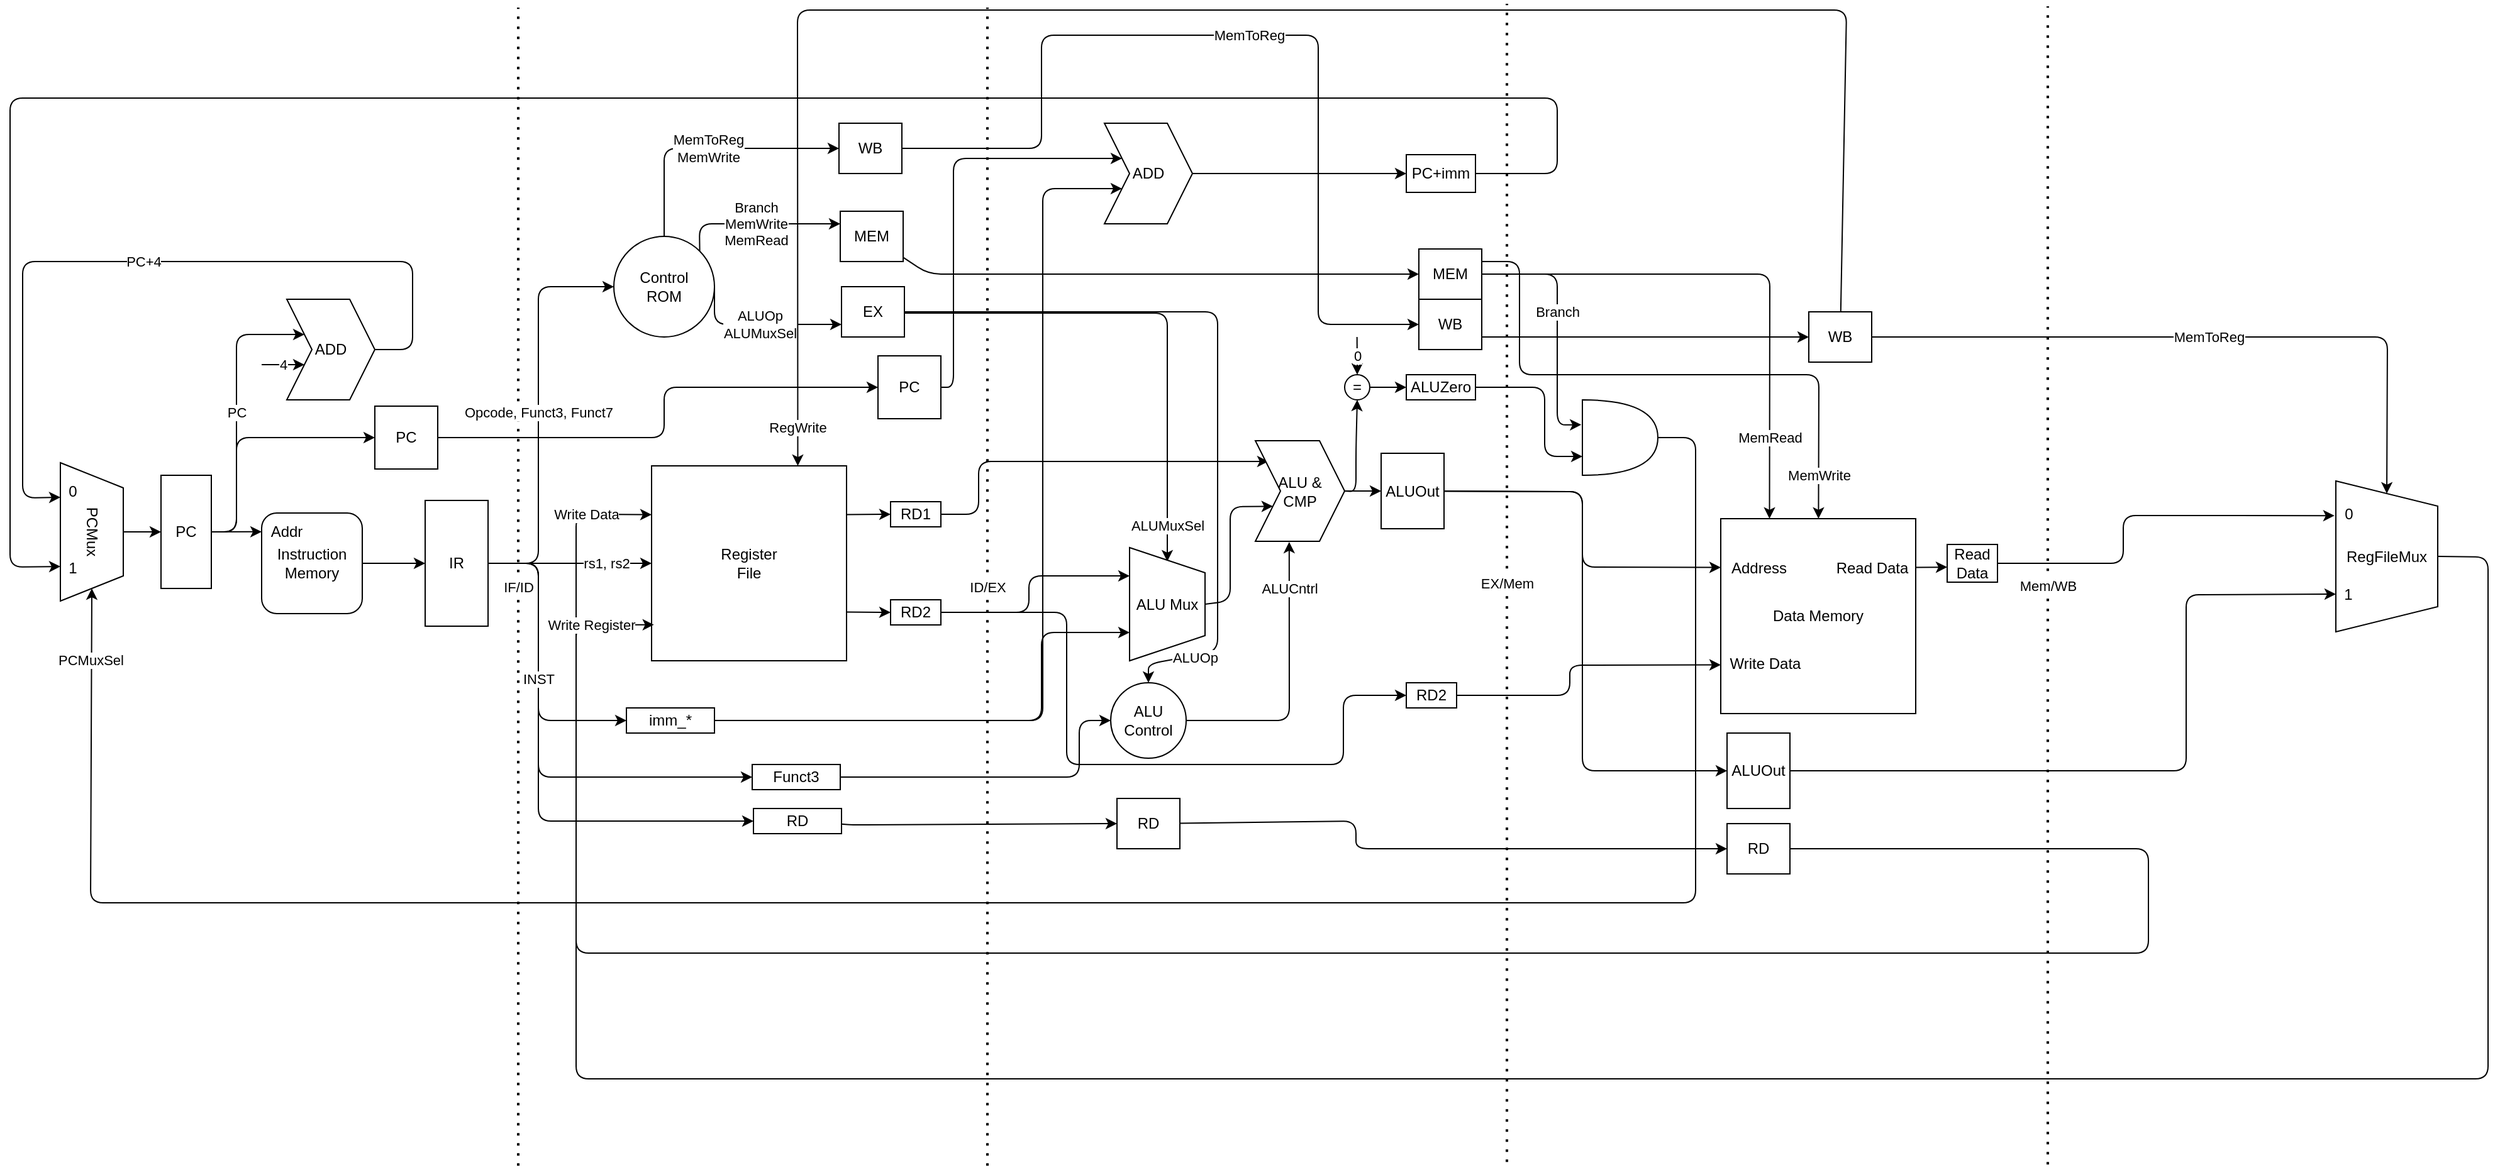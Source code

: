 <mxfile>
    <diagram id="iaj4QGRVj-I3Li7T95gz" name="Page-1">
        <mxGraphModel dx="892" dy="579" grid="1" gridSize="10" guides="1" tooltips="1" connect="1" arrows="1" fold="1" page="1" pageScale="1" pageWidth="2400" pageHeight="1200" math="0" shadow="0">
            <root>
                <mxCell id="0"/>
                <mxCell id="1" parent="0"/>
                <mxCell id="38" style="edgeStyle=none;html=1;exitX=1;exitY=0.5;exitDx=0;exitDy=0;entryX=0.5;entryY=1;entryDx=0;entryDy=0;" parent="1" source="2" target="37" edge="1">
                    <mxGeometry relative="1" as="geometry"/>
                </mxCell>
                <mxCell id="2" value="Instruction Memory" style="rounded=1;whiteSpace=wrap;html=1;" parent="1" vertex="1">
                    <mxGeometry x="400" y="545" width="80" height="80" as="geometry"/>
                </mxCell>
                <mxCell id="5" value="IF/ID" style="endArrow=none;dashed=1;html=1;dashPattern=1 3;strokeWidth=2;" parent="1" edge="1">
                    <mxGeometry width="50" height="50" relative="1" as="geometry">
                        <mxPoint x="604" y="1064.081" as="sourcePoint"/>
                        <mxPoint x="604" y="143" as="targetPoint"/>
                    </mxGeometry>
                </mxCell>
                <mxCell id="19" style="edgeStyle=none;html=1;exitX=0.5;exitY=0;exitDx=0;exitDy=0;" parent="1" source="14" target="18" edge="1">
                    <mxGeometry relative="1" as="geometry"/>
                </mxCell>
                <mxCell id="14" value="PCMux" style="shape=trapezoid;perimeter=trapezoidPerimeter;whiteSpace=wrap;html=1;fixedSize=1;rotation=90;" parent="1" vertex="1">
                    <mxGeometry x="210" y="535" width="110" height="50" as="geometry"/>
                </mxCell>
                <mxCell id="36" style="edgeStyle=none;html=1;exitX=1;exitY=0.5;exitDx=0;exitDy=0;entryX=0.167;entryY=0.497;entryDx=0;entryDy=0;entryPerimeter=0;" parent="1" source="18" target="30" edge="1">
                    <mxGeometry relative="1" as="geometry"/>
                </mxCell>
                <mxCell id="124" value="PC" style="edgeStyle=none;html=1;entryX=0;entryY=0.25;entryDx=0;entryDy=0;" parent="1" source="18" target="21" edge="1">
                    <mxGeometry relative="1" as="geometry">
                        <mxPoint x="380" y="395" as="targetPoint"/>
                        <Array as="points">
                            <mxPoint x="380" y="560"/>
                            <mxPoint x="380" y="403"/>
                        </Array>
                    </mxGeometry>
                </mxCell>
                <mxCell id="195" style="edgeStyle=none;html=1;entryX=0;entryY=0.5;entryDx=0;entryDy=0;" parent="1" source="18" target="196" edge="1">
                    <mxGeometry relative="1" as="geometry">
                        <mxPoint x="670" y="485" as="targetPoint"/>
                        <Array as="points">
                            <mxPoint x="380" y="560"/>
                            <mxPoint x="380" y="485"/>
                        </Array>
                    </mxGeometry>
                </mxCell>
                <mxCell id="18" value="PC" style="rounded=0;whiteSpace=wrap;html=1;" parent="1" vertex="1">
                    <mxGeometry x="320" y="515" width="40" height="90" as="geometry"/>
                </mxCell>
                <mxCell id="26" value="4" style="edgeStyle=none;html=1;entryX=0;entryY=0.75;entryDx=0;entryDy=0;" parent="1" target="21" edge="1">
                    <mxGeometry relative="1" as="geometry">
                        <mxPoint x="400" y="427" as="sourcePoint"/>
                    </mxGeometry>
                </mxCell>
                <mxCell id="27" value="PC+4" style="edgeStyle=none;html=1;entryX=0.25;entryY=1;entryDx=0;entryDy=0;" parent="1" source="21" target="14" edge="1">
                    <mxGeometry relative="1" as="geometry">
                        <mxPoint x="210" y="545" as="targetPoint"/>
                        <Array as="points">
                            <mxPoint x="520" y="415"/>
                            <mxPoint x="520" y="345"/>
                            <mxPoint x="210" y="345"/>
                            <mxPoint x="210" y="533"/>
                        </Array>
                    </mxGeometry>
                </mxCell>
                <mxCell id="21" value="ADD" style="shape=step;perimeter=stepPerimeter;whiteSpace=wrap;html=1;fixedSize=1;" parent="1" vertex="1">
                    <mxGeometry x="420" y="375" width="70" height="80" as="geometry"/>
                </mxCell>
                <mxCell id="28" value="0" style="text;html=1;strokeColor=none;fillColor=none;align=center;verticalAlign=middle;whiteSpace=wrap;rounded=0;" parent="1" vertex="1">
                    <mxGeometry x="240" y="520" width="20" height="15" as="geometry"/>
                </mxCell>
                <mxCell id="29" value="1" style="text;html=1;strokeColor=none;fillColor=none;align=center;verticalAlign=middle;whiteSpace=wrap;rounded=0;" parent="1" vertex="1">
                    <mxGeometry x="240" y="581" width="20" height="15" as="geometry"/>
                </mxCell>
                <mxCell id="30" value="Addr" style="text;html=1;strokeColor=none;fillColor=none;align=center;verticalAlign=middle;whiteSpace=wrap;rounded=0;" parent="1" vertex="1">
                    <mxGeometry x="390" y="545" width="60" height="30" as="geometry"/>
                </mxCell>
                <mxCell id="43" value="Opcode, Funct3, Funct7" style="edgeStyle=none;html=1;exitX=0.5;exitY=0;exitDx=0;exitDy=0;entryX=0;entryY=0.5;entryDx=0;entryDy=0;" parent="1" source="37" target="42" edge="1">
                    <mxGeometry relative="1" as="geometry">
                        <Array as="points">
                            <mxPoint x="620" y="585"/>
                            <mxPoint x="620" y="365"/>
                        </Array>
                    </mxGeometry>
                </mxCell>
                <mxCell id="45" style="edgeStyle=none;html=1;entryX=0;entryY=0.5;entryDx=0;entryDy=0;" parent="1" source="37" target="41" edge="1">
                    <mxGeometry relative="1" as="geometry"/>
                </mxCell>
                <mxCell id="49" value="rs1, rs2" style="edgeLabel;html=1;align=center;verticalAlign=middle;resizable=0;points=[];" parent="45" vertex="1" connectable="0">
                    <mxGeometry x="0.126" relative="1" as="geometry">
                        <mxPoint x="21" as="offset"/>
                    </mxGeometry>
                </mxCell>
                <mxCell id="82" style="edgeStyle=none;html=1;exitX=0.5;exitY=0;exitDx=0;exitDy=0;entryX=0;entryY=0.5;entryDx=0;entryDy=0;" parent="1" source="37" target="70" edge="1">
                    <mxGeometry relative="1" as="geometry">
                        <Array as="points">
                            <mxPoint x="620" y="585"/>
                            <mxPoint x="620" y="710"/>
                        </Array>
                        <mxPoint x="710.0" y="710" as="targetPoint"/>
                    </mxGeometry>
                </mxCell>
                <mxCell id="37" value="IR" style="rounded=0;whiteSpace=wrap;html=1;direction=south;" parent="1" vertex="1">
                    <mxGeometry x="530" y="535" width="50" height="100" as="geometry"/>
                </mxCell>
                <mxCell id="41" value="Register&lt;br&gt;File" style="whiteSpace=wrap;html=1;aspect=fixed;" parent="1" vertex="1">
                    <mxGeometry x="710" y="507.5" width="155" height="155" as="geometry"/>
                </mxCell>
                <mxCell id="56" value="MemToReg&lt;br&gt;MemWrite" style="edgeStyle=none;html=1;exitX=0.5;exitY=0;exitDx=0;exitDy=0;entryX=0;entryY=0.5;entryDx=0;entryDy=0;" parent="1" source="42" target="44" edge="1">
                    <mxGeometry relative="1" as="geometry">
                        <Array as="points">
                            <mxPoint x="720" y="255"/>
                        </Array>
                    </mxGeometry>
                </mxCell>
                <mxCell id="57" value="Branch&lt;br&gt;MemWrite&lt;br&gt;MemRead" style="edgeStyle=none;html=1;exitX=1;exitY=0;exitDx=0;exitDy=0;entryX=0;entryY=0.25;entryDx=0;entryDy=0;" parent="1" source="42" target="46" edge="1">
                    <mxGeometry relative="1" as="geometry">
                        <Array as="points">
                            <mxPoint x="748" y="315"/>
                        </Array>
                    </mxGeometry>
                </mxCell>
                <mxCell id="58" value="ALUOp&lt;br&gt;ALUMuxSel" style="edgeStyle=none;html=1;exitX=1;exitY=0.5;exitDx=0;exitDy=0;entryX=0;entryY=0.75;entryDx=0;entryDy=0;" parent="1" source="42" target="47" edge="1">
                    <mxGeometry relative="1" as="geometry">
                        <Array as="points">
                            <mxPoint x="760" y="395"/>
                        </Array>
                    </mxGeometry>
                </mxCell>
                <mxCell id="42" value="Control&lt;br&gt;ROM" style="ellipse;whiteSpace=wrap;html=1;aspect=fixed;" parent="1" vertex="1">
                    <mxGeometry x="680" y="325" width="80" height="80" as="geometry"/>
                </mxCell>
                <mxCell id="150" value="MemToReg" style="edgeStyle=none;html=1;exitX=1;exitY=0.5;exitDx=0;exitDy=0;entryX=0;entryY=0.5;entryDx=0;entryDy=0;" parent="1" source="44" target="145" edge="1">
                    <mxGeometry relative="1" as="geometry">
                        <Array as="points">
                            <mxPoint x="1020" y="255"/>
                            <mxPoint x="1020" y="165"/>
                            <mxPoint x="1240" y="165"/>
                            <mxPoint x="1240" y="395"/>
                        </Array>
                    </mxGeometry>
                </mxCell>
                <mxCell id="44" value="WB" style="rounded=0;whiteSpace=wrap;html=1;" parent="1" vertex="1">
                    <mxGeometry x="859" y="235" width="50" height="40" as="geometry"/>
                </mxCell>
                <mxCell id="149" style="edgeStyle=none;html=1;entryX=0;entryY=0.5;entryDx=0;entryDy=0;" parent="1" source="46" target="146" edge="1">
                    <mxGeometry relative="1" as="geometry">
                        <Array as="points">
                            <mxPoint x="930" y="355"/>
                        </Array>
                    </mxGeometry>
                </mxCell>
                <mxCell id="46" value="MEM" style="rounded=0;whiteSpace=wrap;html=1;" parent="1" vertex="1">
                    <mxGeometry x="860" y="305" width="50" height="40" as="geometry"/>
                </mxCell>
                <mxCell id="112" style="edgeStyle=none;html=1;entryX=0.5;entryY=0;entryDx=0;entryDy=0;" parent="1" source="47" target="93" edge="1">
                    <mxGeometry relative="1" as="geometry">
                        <mxPoint x="1160" y="755" as="targetPoint"/>
                        <Array as="points">
                            <mxPoint x="1160" y="385"/>
                            <mxPoint x="1160" y="655"/>
                            <mxPoint x="1105" y="665"/>
                        </Array>
                    </mxGeometry>
                </mxCell>
                <mxCell id="113" value="ALUOp" style="edgeLabel;html=1;align=center;verticalAlign=middle;resizable=0;points=[];" parent="112" vertex="1" connectable="0">
                    <mxGeometry x="0.813" y="2" relative="1" as="geometry">
                        <mxPoint x="-3" as="offset"/>
                    </mxGeometry>
                </mxCell>
                <mxCell id="115" value="ALUMuxSel" style="edgeStyle=none;html=1;exitX=1;exitY=0.5;exitDx=0;exitDy=0;entryX=0;entryY=0.5;entryDx=0;entryDy=0;" parent="1" edge="1">
                    <mxGeometry x="0.86" relative="1" as="geometry">
                        <Array as="points">
                            <mxPoint x="1120" y="386"/>
                        </Array>
                        <mxPoint as="offset"/>
                        <mxPoint x="911" y="386" as="sourcePoint"/>
                        <mxPoint x="1120" y="583.5" as="targetPoint"/>
                    </mxGeometry>
                </mxCell>
                <mxCell id="47" value="EX" style="rounded=0;whiteSpace=wrap;html=1;" parent="1" vertex="1">
                    <mxGeometry x="861" y="365" width="50" height="40" as="geometry"/>
                </mxCell>
                <mxCell id="101" style="edgeStyle=none;html=1;exitX=1;exitY=0.5;exitDx=0;exitDy=0;entryX=0.147;entryY=0.206;entryDx=0;entryDy=0;entryPerimeter=0;" parent="1" source="53" target="84" edge="1">
                    <mxGeometry relative="1" as="geometry">
                        <Array as="points">
                            <mxPoint x="970" y="546"/>
                            <mxPoint x="970" y="504"/>
                        </Array>
                    </mxGeometry>
                </mxCell>
                <mxCell id="53" value="RD1" style="rounded=0;whiteSpace=wrap;html=1;" parent="1" vertex="1">
                    <mxGeometry x="900" y="536" width="40" height="20" as="geometry"/>
                </mxCell>
                <mxCell id="107" style="edgeStyle=none;html=1;exitX=1;exitY=0.5;exitDx=0;exitDy=0;entryX=0.25;entryY=1;entryDx=0;entryDy=0;" parent="1" source="59" target="86" edge="1">
                    <mxGeometry relative="1" as="geometry">
                        <Array as="points">
                            <mxPoint x="970" y="624"/>
                            <mxPoint x="1010" y="624"/>
                            <mxPoint x="1010" y="595"/>
                        </Array>
                    </mxGeometry>
                </mxCell>
                <mxCell id="165" style="edgeStyle=none;html=1;exitX=1;exitY=0.5;exitDx=0;exitDy=0;entryX=0;entryY=0.5;entryDx=0;entryDy=0;" parent="1" source="59" target="164" edge="1">
                    <mxGeometry relative="1" as="geometry">
                        <Array as="points">
                            <mxPoint x="1040" y="624"/>
                            <mxPoint x="1040" y="745"/>
                            <mxPoint x="1160" y="745"/>
                            <mxPoint x="1260" y="745"/>
                            <mxPoint x="1260" y="690"/>
                        </Array>
                    </mxGeometry>
                </mxCell>
                <mxCell id="59" value="RD2" style="rounded=0;whiteSpace=wrap;html=1;" parent="1" vertex="1">
                    <mxGeometry x="900" y="614" width="40" height="20" as="geometry"/>
                </mxCell>
                <mxCell id="63" value="" style="endArrow=classic;html=1;exitX=1;exitY=0.75;exitDx=0;exitDy=0;entryX=0;entryY=0.5;entryDx=0;entryDy=0;" parent="1" source="41" target="59" edge="1">
                    <mxGeometry width="50" height="50" relative="1" as="geometry">
                        <mxPoint x="890" y="600" as="sourcePoint"/>
                        <mxPoint x="890" y="624" as="targetPoint"/>
                    </mxGeometry>
                </mxCell>
                <mxCell id="65" value="" style="endArrow=classic;html=1;exitX=1;exitY=0.25;exitDx=0;exitDy=0;entryX=0;entryY=0.5;entryDx=0;entryDy=0;" parent="1" source="41" target="53" edge="1">
                    <mxGeometry width="50" height="50" relative="1" as="geometry">
                        <mxPoint x="880" y="557.5" as="sourcePoint"/>
                        <mxPoint x="890" y="546" as="targetPoint"/>
                    </mxGeometry>
                </mxCell>
                <mxCell id="68" style="edgeStyle=none;html=1;exitX=0.5;exitY=0;exitDx=0;exitDy=0;entryX=0;entryY=0.5;entryDx=0;entryDy=0;" parent="1" source="37" target="71" edge="1">
                    <mxGeometry relative="1" as="geometry">
                        <mxPoint x="700" y="755" as="targetPoint"/>
                        <mxPoint x="590" y="595" as="sourcePoint"/>
                        <Array as="points">
                            <mxPoint x="620" y="585"/>
                            <mxPoint x="620" y="755"/>
                        </Array>
                    </mxGeometry>
                </mxCell>
                <mxCell id="69" style="edgeStyle=none;html=1;exitX=0.5;exitY=0;exitDx=0;exitDy=0;entryX=0;entryY=0.5;entryDx=0;entryDy=0;" parent="1" source="37" target="72" edge="1">
                    <mxGeometry relative="1" as="geometry">
                        <mxPoint x="700" y="785" as="targetPoint"/>
                        <mxPoint x="590" y="595" as="sourcePoint"/>
                        <Array as="points">
                            <mxPoint x="620" y="585"/>
                            <mxPoint x="620" y="790"/>
                        </Array>
                    </mxGeometry>
                </mxCell>
                <mxCell id="81" value="INST" style="edgeLabel;html=1;align=center;verticalAlign=middle;resizable=0;points=[];" parent="69" vertex="1" connectable="0">
                    <mxGeometry x="-0.212" y="1" relative="1" as="geometry">
                        <mxPoint x="-1" y="-32" as="offset"/>
                    </mxGeometry>
                </mxCell>
                <mxCell id="123" style="edgeStyle=none;html=1;entryX=0;entryY=0.75;entryDx=0;entryDy=0;exitX=1;exitY=0.5;exitDx=0;exitDy=0;" parent="1" source="70" target="116" edge="1">
                    <mxGeometry relative="1" as="geometry">
                        <Array as="points">
                            <mxPoint x="1021" y="710"/>
                            <mxPoint x="1021" y="287"/>
                        </Array>
                        <mxPoint x="870" y="725" as="sourcePoint"/>
                        <mxPoint x="1020.66" y="341" as="targetPoint"/>
                    </mxGeometry>
                </mxCell>
                <mxCell id="174" style="edgeStyle=none;html=1;entryX=0.75;entryY=1;entryDx=0;entryDy=0;exitX=1;exitY=0.5;exitDx=0;exitDy=0;" parent="1" source="70" target="86" edge="1">
                    <mxGeometry relative="1" as="geometry">
                        <Array as="points">
                            <mxPoint x="1020" y="710"/>
                            <mxPoint x="1020" y="640"/>
                        </Array>
                        <mxPoint x="860" y="705" as="sourcePoint"/>
                    </mxGeometry>
                </mxCell>
                <mxCell id="70" value="imm_*" style="rounded=0;whiteSpace=wrap;html=1;" parent="1" vertex="1">
                    <mxGeometry x="690" y="700" width="70" height="20" as="geometry"/>
                </mxCell>
                <mxCell id="203" style="edgeStyle=none;html=1;entryX=0;entryY=0.5;entryDx=0;entryDy=0;" parent="1" source="71" target="93" edge="1">
                    <mxGeometry relative="1" as="geometry">
                        <Array as="points">
                            <mxPoint x="1050" y="755"/>
                            <mxPoint x="1050" y="710"/>
                        </Array>
                    </mxGeometry>
                </mxCell>
                <mxCell id="71" value="Funct3" style="rounded=0;whiteSpace=wrap;html=1;" parent="1" vertex="1">
                    <mxGeometry x="790" y="745" width="70" height="20" as="geometry"/>
                </mxCell>
                <mxCell id="96" style="edgeStyle=none;html=1;entryX=0;entryY=0.5;entryDx=0;entryDy=0;" parent="1" source="72" target="109" edge="1">
                    <mxGeometry relative="1" as="geometry">
                        <mxPoint x="1001.63" y="792.703" as="targetPoint"/>
                        <Array as="points">
                            <mxPoint x="870" y="793"/>
                        </Array>
                    </mxGeometry>
                </mxCell>
                <mxCell id="72" value="RD" style="rounded=0;whiteSpace=wrap;html=1;" parent="1" vertex="1">
                    <mxGeometry x="791" y="780" width="70" height="20" as="geometry"/>
                </mxCell>
                <mxCell id="73" value="ID/EX" style="endArrow=none;dashed=1;html=1;dashPattern=1 3;strokeWidth=2;" parent="1" edge="1">
                    <mxGeometry width="50" height="50" relative="1" as="geometry">
                        <mxPoint x="977" y="1064.081" as="sourcePoint"/>
                        <mxPoint x="977" y="143" as="targetPoint"/>
                    </mxGeometry>
                </mxCell>
                <mxCell id="130" style="edgeStyle=none;html=1;exitX=1;exitY=0.5;exitDx=0;exitDy=0;entryX=0.5;entryY=1;entryDx=0;entryDy=0;" parent="1" source="84" target="126" edge="1">
                    <mxGeometry relative="1" as="geometry"/>
                </mxCell>
                <mxCell id="135" style="edgeStyle=none;html=1;exitX=1;exitY=0.5;exitDx=0;exitDy=0;entryX=0.5;entryY=1;entryDx=0;entryDy=0;" parent="1" source="84" target="134" edge="1">
                    <mxGeometry relative="1" as="geometry">
                        <Array as="points">
                            <mxPoint x="1270" y="528"/>
                            <mxPoint x="1270" y="495"/>
                        </Array>
                    </mxGeometry>
                </mxCell>
                <mxCell id="84" value="ALU &amp;amp;&lt;br&gt;CMP" style="shape=step;perimeter=stepPerimeter;whiteSpace=wrap;html=1;fixedSize=1;" parent="1" vertex="1">
                    <mxGeometry x="1190" y="487.5" width="71" height="80" as="geometry"/>
                </mxCell>
                <mxCell id="104" style="edgeStyle=none;html=1;exitX=0.5;exitY=0;exitDx=0;exitDy=0;entryX=0;entryY=0.75;entryDx=0;entryDy=0;" parent="1" source="86" target="84" edge="1">
                    <mxGeometry relative="1" as="geometry">
                        <Array as="points">
                            <mxPoint x="1170" y="615"/>
                            <mxPoint x="1170" y="540"/>
                        </Array>
                    </mxGeometry>
                </mxCell>
                <mxCell id="86" value="ALU Mux" style="shape=trapezoid;perimeter=trapezoidPerimeter;whiteSpace=wrap;html=1;fixedSize=1;direction=south;" parent="1" vertex="1">
                    <mxGeometry x="1090" y="572.5" width="60" height="90" as="geometry"/>
                </mxCell>
                <mxCell id="119" value="ALUCntrl" style="edgeStyle=none;html=1;exitX=1;exitY=0.5;exitDx=0;exitDy=0;entryX=0.379;entryY=1.006;entryDx=0;entryDy=0;entryPerimeter=0;" parent="1" source="93" target="84" edge="1">
                    <mxGeometry x="0.669" relative="1" as="geometry">
                        <Array as="points">
                            <mxPoint x="1217" y="710"/>
                        </Array>
                        <mxPoint as="offset"/>
                    </mxGeometry>
                </mxCell>
                <mxCell id="93" value="ALU Control" style="ellipse;whiteSpace=wrap;html=1;" parent="1" vertex="1">
                    <mxGeometry x="1075" y="680" width="60" height="60" as="geometry"/>
                </mxCell>
                <mxCell id="182" style="edgeStyle=none;html=1;entryX=0;entryY=0.5;entryDx=0;entryDy=0;" parent="1" source="109" target="181" edge="1">
                    <mxGeometry relative="1" as="geometry">
                        <Array as="points">
                            <mxPoint x="1270" y="790"/>
                            <mxPoint x="1270" y="812"/>
                        </Array>
                    </mxGeometry>
                </mxCell>
                <mxCell id="109" value="RD" style="rounded=0;whiteSpace=wrap;html=1;" parent="1" vertex="1">
                    <mxGeometry x="1080" y="772.0" width="50" height="40" as="geometry"/>
                </mxCell>
                <mxCell id="127" style="edgeStyle=none;html=1;entryX=0;entryY=0.5;entryDx=0;entryDy=0;" parent="1" source="116" target="129" edge="1">
                    <mxGeometry relative="1" as="geometry">
                        <mxPoint x="1170" y="275" as="targetPoint"/>
                    </mxGeometry>
                </mxCell>
                <mxCell id="116" value="ADD" style="shape=step;perimeter=stepPerimeter;whiteSpace=wrap;html=1;fixedSize=1;" parent="1" vertex="1">
                    <mxGeometry x="1070" y="235" width="70" height="80" as="geometry"/>
                </mxCell>
                <mxCell id="160" style="edgeStyle=none;html=1;entryX=0;entryY=0.25;entryDx=0;entryDy=0;" parent="1" source="126" target="154" edge="1">
                    <mxGeometry relative="1" as="geometry">
                        <Array as="points">
                            <mxPoint x="1450" y="528"/>
                            <mxPoint x="1450" y="588"/>
                        </Array>
                    </mxGeometry>
                </mxCell>
                <mxCell id="163" style="edgeStyle=none;html=1;entryX=0.5;entryY=1;entryDx=0;entryDy=0;" parent="1" source="126" target="162" edge="1">
                    <mxGeometry relative="1" as="geometry">
                        <Array as="points">
                            <mxPoint x="1450" y="528"/>
                            <mxPoint x="1450" y="750"/>
                        </Array>
                    </mxGeometry>
                </mxCell>
                <mxCell id="126" value="ALUOut" style="rounded=0;whiteSpace=wrap;html=1;direction=south;" parent="1" vertex="1">
                    <mxGeometry x="1290" y="497.5" width="50" height="60" as="geometry"/>
                </mxCell>
                <mxCell id="131" style="edgeStyle=none;html=1;entryX=0.75;entryY=1;entryDx=0;entryDy=0;exitX=1;exitY=0.5;exitDx=0;exitDy=0;" parent="1" source="129" target="14" edge="1">
                    <mxGeometry relative="1" as="geometry">
                        <mxPoint x="230" y="585" as="targetPoint"/>
                        <mxPoint x="1278" y="275" as="sourcePoint"/>
                        <Array as="points">
                            <mxPoint x="1430" y="275"/>
                            <mxPoint x="1430" y="215"/>
                            <mxPoint x="200" y="215"/>
                            <mxPoint x="200" y="588"/>
                        </Array>
                    </mxGeometry>
                </mxCell>
                <mxCell id="129" value="PC+imm" style="rounded=0;whiteSpace=wrap;html=1;" parent="1" vertex="1">
                    <mxGeometry x="1310" y="260" width="55" height="30" as="geometry"/>
                </mxCell>
                <mxCell id="136" value="0" style="edgeStyle=none;html=1;exitX=0.5;exitY=0;exitDx=0;exitDy=0;entryX=0.5;entryY=0;entryDx=0;entryDy=0;" parent="1" target="134" edge="1">
                    <mxGeometry relative="1" as="geometry">
                        <mxPoint x="1270.826" y="405" as="sourcePoint"/>
                    </mxGeometry>
                </mxCell>
                <mxCell id="139" style="edgeStyle=none;html=1;exitX=1;exitY=0.5;exitDx=0;exitDy=0;entryX=0.5;entryY=1;entryDx=0;entryDy=0;" parent="1" source="134" target="138" edge="1">
                    <mxGeometry relative="1" as="geometry"/>
                </mxCell>
                <mxCell id="134" value="=" style="ellipse;whiteSpace=wrap;html=1;aspect=fixed;" parent="1" vertex="1">
                    <mxGeometry x="1261" y="435" width="20" height="20" as="geometry"/>
                </mxCell>
                <mxCell id="143" style="edgeStyle=none;html=1;entryX=0;entryY=0.75;entryDx=0;entryDy=0;entryPerimeter=0;" parent="1" source="138" target="141" edge="1">
                    <mxGeometry relative="1" as="geometry">
                        <Array as="points">
                            <mxPoint x="1420" y="445"/>
                            <mxPoint x="1420" y="500"/>
                        </Array>
                    </mxGeometry>
                </mxCell>
                <mxCell id="138" value="ALUZero" style="rounded=0;whiteSpace=wrap;html=1;direction=south;" parent="1" vertex="1">
                    <mxGeometry x="1310" y="435" width="55" height="20" as="geometry"/>
                </mxCell>
                <mxCell id="152" style="edgeStyle=none;html=1;entryX=1;entryY=0.5;entryDx=0;entryDy=0;" parent="1" source="141" target="14" edge="1">
                    <mxGeometry relative="1" as="geometry">
                        <mxPoint x="264" y="625" as="targetPoint"/>
                        <Array as="points">
                            <mxPoint x="1540" y="485"/>
                            <mxPoint x="1540" y="855"/>
                            <mxPoint x="264" y="855"/>
                        </Array>
                    </mxGeometry>
                </mxCell>
                <mxCell id="153" value="PCMuxSel" style="edgeLabel;html=1;align=center;verticalAlign=middle;resizable=0;points=[];" parent="152" vertex="1" connectable="0">
                    <mxGeometry x="0.941" y="1" relative="1" as="geometry">
                        <mxPoint as="offset"/>
                    </mxGeometry>
                </mxCell>
                <mxCell id="141" value="" style="shape=or;whiteSpace=wrap;html=1;" parent="1" vertex="1">
                    <mxGeometry x="1450" y="455" width="60" height="60" as="geometry"/>
                </mxCell>
                <mxCell id="144" value="EX/Mem" style="endArrow=none;dashed=1;html=1;dashPattern=1 3;strokeWidth=2;" parent="1" edge="1">
                    <mxGeometry width="50" height="50" relative="1" as="geometry">
                        <mxPoint x="1390" y="1061.081" as="sourcePoint"/>
                        <mxPoint x="1390" y="140" as="targetPoint"/>
                    </mxGeometry>
                </mxCell>
                <mxCell id="157" style="edgeStyle=none;html=1;exitX=1;exitY=0.75;exitDx=0;exitDy=0;entryX=0;entryY=0.5;entryDx=0;entryDy=0;" parent="1" source="145" target="155" edge="1">
                    <mxGeometry relative="1" as="geometry"/>
                </mxCell>
                <mxCell id="145" value="WB" style="rounded=0;whiteSpace=wrap;html=1;" parent="1" vertex="1">
                    <mxGeometry x="1320" y="375" width="50" height="40" as="geometry"/>
                </mxCell>
                <mxCell id="151" value="Branch" style="edgeStyle=none;html=1;entryX=-0.015;entryY=0.329;entryDx=0;entryDy=0;entryPerimeter=0;" parent="1" source="146" target="141" edge="1">
                    <mxGeometry x="-0.096" relative="1" as="geometry">
                        <Array as="points">
                            <mxPoint x="1430" y="355"/>
                            <mxPoint x="1430" y="475"/>
                        </Array>
                        <mxPoint as="offset"/>
                    </mxGeometry>
                </mxCell>
                <mxCell id="168" value="MemRead" style="edgeStyle=none;html=1;exitX=1;exitY=0.5;exitDx=0;exitDy=0;entryX=0.25;entryY=0;entryDx=0;entryDy=0;" parent="1" source="146" target="154" edge="1">
                    <mxGeometry x="0.695" relative="1" as="geometry">
                        <mxPoint x="1640" y="545" as="targetPoint"/>
                        <Array as="points">
                            <mxPoint x="1599" y="355"/>
                        </Array>
                        <mxPoint as="offset"/>
                    </mxGeometry>
                </mxCell>
                <mxCell id="146" value="MEM" style="rounded=0;whiteSpace=wrap;html=1;" parent="1" vertex="1">
                    <mxGeometry x="1320" y="335" width="50" height="40" as="geometry"/>
                </mxCell>
                <mxCell id="167" value="MemWrite" style="edgeStyle=none;html=1;exitX=1;exitY=0.25;exitDx=0;exitDy=0;" parent="1" source="146" target="154" edge="1">
                    <mxGeometry x="0.854" relative="1" as="geometry">
                        <Array as="points">
                            <mxPoint x="1400" y="345"/>
                            <mxPoint x="1400" y="435"/>
                            <mxPoint x="1638" y="435"/>
                        </Array>
                        <mxPoint as="offset"/>
                    </mxGeometry>
                </mxCell>
                <mxCell id="154" value="Data Memory" style="whiteSpace=wrap;html=1;aspect=fixed;" parent="1" vertex="1">
                    <mxGeometry x="1560" y="549.5" width="155" height="155" as="geometry"/>
                </mxCell>
                <mxCell id="180" value="MemToReg" style="edgeStyle=none;html=1;exitX=1;exitY=0.5;exitDx=0;exitDy=0;entryX=0;entryY=0.5;entryDx=0;entryDy=0;" parent="1" source="155" target="177" edge="1">
                    <mxGeometry relative="1" as="geometry">
                        <Array as="points">
                            <mxPoint x="2090" y="405"/>
                        </Array>
                    </mxGeometry>
                </mxCell>
                <mxCell id="187" style="edgeStyle=none;html=1;entryX=0.75;entryY=0;entryDx=0;entryDy=0;" parent="1" source="155" target="41" edge="1">
                    <mxGeometry relative="1" as="geometry">
                        <mxPoint x="780" y="485" as="targetPoint"/>
                        <Array as="points">
                            <mxPoint x="1660" y="145"/>
                            <mxPoint x="826" y="145"/>
                        </Array>
                    </mxGeometry>
                </mxCell>
                <mxCell id="188" value="RegWrite" style="edgeLabel;html=1;align=center;verticalAlign=middle;resizable=0;points=[];" parent="187" vertex="1" connectable="0">
                    <mxGeometry x="0.957" relative="1" as="geometry">
                        <mxPoint as="offset"/>
                    </mxGeometry>
                </mxCell>
                <mxCell id="155" value="WB" style="rounded=0;whiteSpace=wrap;html=1;" parent="1" vertex="1">
                    <mxGeometry x="1630" y="385" width="50" height="40" as="geometry"/>
                </mxCell>
                <mxCell id="159" value="Write Data" style="text;html=1;align=center;verticalAlign=middle;resizable=0;points=[];autosize=1;strokeColor=none;fillColor=none;" parent="1" vertex="1">
                    <mxGeometry x="1560" y="655" width="70" height="20" as="geometry"/>
                </mxCell>
                <mxCell id="161" value="Address" style="text;html=1;align=center;verticalAlign=middle;resizable=0;points=[];autosize=1;strokeColor=none;fillColor=none;" parent="1" vertex="1">
                    <mxGeometry x="1560" y="578.5" width="60" height="20" as="geometry"/>
                </mxCell>
                <mxCell id="179" style="edgeStyle=none;html=1;entryX=0.75;entryY=1;entryDx=0;entryDy=0;" parent="1" source="162" target="177" edge="1">
                    <mxGeometry relative="1" as="geometry">
                        <Array as="points">
                            <mxPoint x="1930" y="750"/>
                            <mxPoint x="1930" y="610"/>
                        </Array>
                        <mxPoint x="2020" y="615" as="targetPoint"/>
                    </mxGeometry>
                </mxCell>
                <mxCell id="162" value="ALUOut" style="rounded=0;whiteSpace=wrap;html=1;direction=south;" parent="1" vertex="1">
                    <mxGeometry x="1565" y="720" width="50" height="60" as="geometry"/>
                </mxCell>
                <mxCell id="166" style="edgeStyle=none;html=1;exitX=1;exitY=0.5;exitDx=0;exitDy=0;entryX=0;entryY=0.75;entryDx=0;entryDy=0;" parent="1" source="164" target="154" edge="1">
                    <mxGeometry relative="1" as="geometry">
                        <Array as="points">
                            <mxPoint x="1440" y="690"/>
                            <mxPoint x="1440" y="666"/>
                        </Array>
                    </mxGeometry>
                </mxCell>
                <mxCell id="164" value="RD2" style="rounded=0;whiteSpace=wrap;html=1;" parent="1" vertex="1">
                    <mxGeometry x="1310" y="680" width="40" height="20" as="geometry"/>
                </mxCell>
                <mxCell id="170" value="" style="endArrow=classic;html=1;exitX=1;exitY=0.25;exitDx=0;exitDy=0;" parent="1" source="154" edge="1">
                    <mxGeometry width="50" height="50" relative="1" as="geometry">
                        <mxPoint x="1760" y="555" as="sourcePoint"/>
                        <mxPoint x="1740" y="588" as="targetPoint"/>
                    </mxGeometry>
                </mxCell>
                <mxCell id="171" value="Read Data" style="text;html=1;align=center;verticalAlign=middle;resizable=0;points=[];autosize=1;strokeColor=none;fillColor=none;" parent="1" vertex="1">
                    <mxGeometry x="1645" y="578.5" width="70" height="20" as="geometry"/>
                </mxCell>
                <mxCell id="172" value="Mem/WB" style="endArrow=none;dashed=1;html=1;dashPattern=1 3;strokeWidth=2;" parent="1" edge="1">
                    <mxGeometry width="50" height="50" relative="1" as="geometry">
                        <mxPoint x="1820" y="1063.081" as="sourcePoint"/>
                        <mxPoint x="1820" y="142.0" as="targetPoint"/>
                    </mxGeometry>
                </mxCell>
                <mxCell id="178" style="edgeStyle=none;html=1;entryX=0.23;entryY=1.013;entryDx=0;entryDy=0;entryPerimeter=0;" parent="1" source="173" target="177" edge="1">
                    <mxGeometry relative="1" as="geometry">
                        <Array as="points">
                            <mxPoint x="1880" y="585"/>
                            <mxPoint x="1880" y="547"/>
                        </Array>
                        <mxPoint x="2030" y="550" as="targetPoint"/>
                    </mxGeometry>
                </mxCell>
                <mxCell id="173" value="Read Data" style="rounded=0;whiteSpace=wrap;html=1;" parent="1" vertex="1">
                    <mxGeometry x="1740" y="570" width="40" height="30" as="geometry"/>
                </mxCell>
                <mxCell id="186" style="edgeStyle=none;html=1;exitX=0.5;exitY=0;exitDx=0;exitDy=0;entryX=0;entryY=0.25;entryDx=0;entryDy=0;" parent="1" source="177" target="41" edge="1">
                    <mxGeometry relative="1" as="geometry">
                        <Array as="points">
                            <mxPoint x="2170" y="580"/>
                            <mxPoint x="2170" y="995"/>
                            <mxPoint x="650" y="995"/>
                            <mxPoint x="650" y="546"/>
                        </Array>
                    </mxGeometry>
                </mxCell>
                <mxCell id="189" value="Write Data" style="edgeLabel;html=1;align=center;verticalAlign=middle;resizable=0;points=[];" parent="186" vertex="1" connectable="0">
                    <mxGeometry x="0.963" relative="1" as="geometry">
                        <mxPoint x="-6" as="offset"/>
                    </mxGeometry>
                </mxCell>
                <mxCell id="177" value="RegFileMux" style="shape=trapezoid;perimeter=trapezoidPerimeter;whiteSpace=wrap;html=1;fixedSize=1;direction=south;" parent="1" vertex="1">
                    <mxGeometry x="2049" y="519.5" width="81" height="120" as="geometry"/>
                </mxCell>
                <mxCell id="184" style="edgeStyle=none;html=1;entryX=0.012;entryY=0.815;entryDx=0;entryDy=0;entryPerimeter=0;" parent="1" source="181" target="41" edge="1">
                    <mxGeometry relative="1" as="geometry">
                        <mxPoint x="680" y="645" as="targetPoint"/>
                        <Array as="points">
                            <mxPoint x="1900" y="812"/>
                            <mxPoint x="1900" y="895"/>
                            <mxPoint x="650" y="895"/>
                            <mxPoint x="650" y="634"/>
                        </Array>
                    </mxGeometry>
                </mxCell>
                <mxCell id="185" value="Write Register" style="edgeLabel;html=1;align=center;verticalAlign=middle;resizable=0;points=[];" parent="184" vertex="1" connectable="0">
                    <mxGeometry x="0.912" relative="1" as="geometry">
                        <mxPoint x="12" y="-24" as="offset"/>
                    </mxGeometry>
                </mxCell>
                <mxCell id="181" value="RD" style="rounded=0;whiteSpace=wrap;html=1;" parent="1" vertex="1">
                    <mxGeometry x="1565" y="792.03" width="50" height="40" as="geometry"/>
                </mxCell>
                <mxCell id="190" value="1" style="text;html=1;strokeColor=none;fillColor=none;align=center;verticalAlign=middle;whiteSpace=wrap;rounded=0;" parent="1" vertex="1">
                    <mxGeometry x="2049" y="598.5" width="20" height="22.5" as="geometry"/>
                </mxCell>
                <mxCell id="191" value="0" style="text;html=1;align=center;verticalAlign=middle;resizable=0;points=[];autosize=1;strokeColor=none;fillColor=none;" parent="1" vertex="1">
                    <mxGeometry x="2049" y="536" width="20" height="20" as="geometry"/>
                </mxCell>
                <mxCell id="198" style="edgeStyle=none;html=1;entryX=0;entryY=0.5;entryDx=0;entryDy=0;" parent="1" source="196" target="197" edge="1">
                    <mxGeometry relative="1" as="geometry">
                        <Array as="points">
                            <mxPoint x="720" y="485"/>
                            <mxPoint x="720" y="445"/>
                        </Array>
                    </mxGeometry>
                </mxCell>
                <mxCell id="196" value="PC" style="whiteSpace=wrap;html=1;" parent="1" vertex="1">
                    <mxGeometry x="490" y="460" width="50" height="50" as="geometry"/>
                </mxCell>
                <mxCell id="200" style="edgeStyle=none;html=1;entryX=0;entryY=0.25;entryDx=0;entryDy=0;" parent="1" source="197" target="116" edge="1">
                    <mxGeometry relative="1" as="geometry">
                        <Array as="points">
                            <mxPoint x="950" y="445"/>
                            <mxPoint x="950" y="263"/>
                        </Array>
                    </mxGeometry>
                </mxCell>
                <mxCell id="197" value="PC" style="whiteSpace=wrap;html=1;" parent="1" vertex="1">
                    <mxGeometry x="890" y="420" width="50" height="50" as="geometry"/>
                </mxCell>
            </root>
        </mxGraphModel>
    </diagram>
    <diagram id="BnKZsg4iC8RsYvnzUsZh" name="Page-2">
        <mxGraphModel grid="1" gridSize="10" guides="1" tooltips="1" connect="1" arrows="1" page="1" fold="1" pageScale="1" pageWidth="2400" pageHeight="1200" math="0" shadow="0">
            <root>
                <mxCell id="m-9dKSi_Rmxmle-NioFV-0"/>
                <mxCell id="m-9dKSi_Rmxmle-NioFV-1" parent="m-9dKSi_Rmxmle-NioFV-0"/>
            </root>
        </mxGraphModel>
    </diagram>
</mxfile>